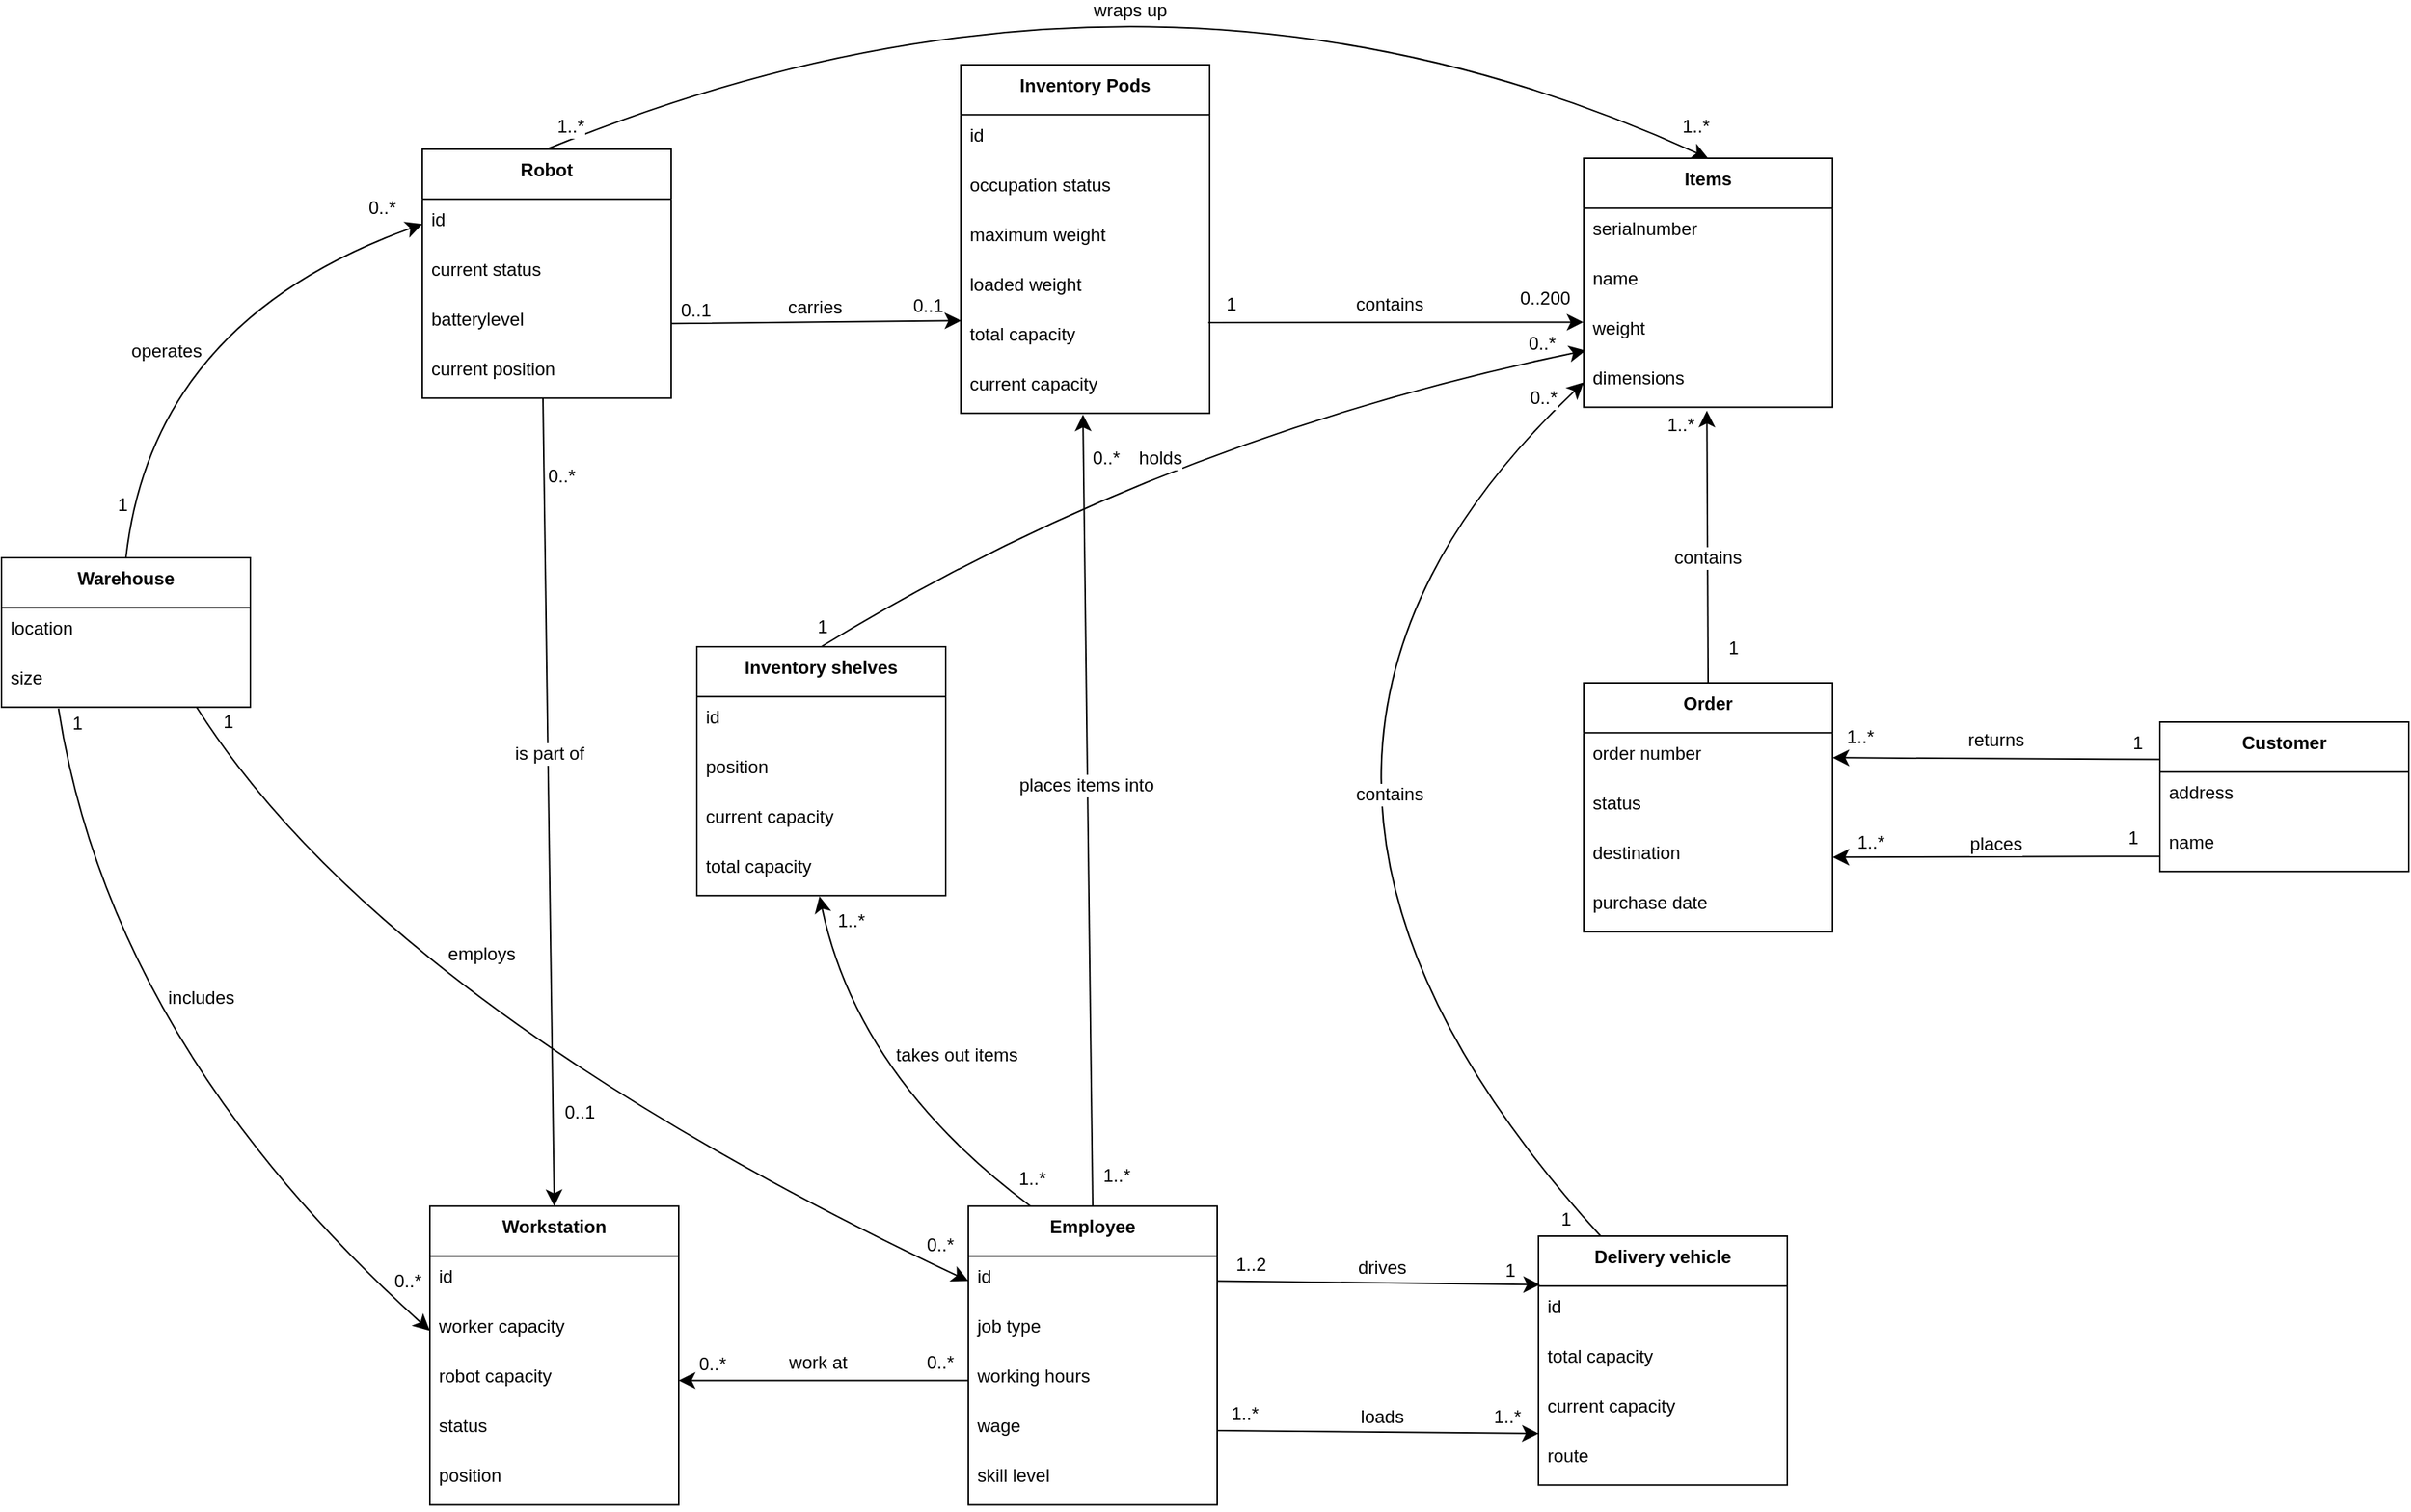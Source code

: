 <mxfile version="28.2.5">
  <diagram name="Seite-1" id="P8VEs7T8X2QH9EHv_5It">
    <mxGraphModel dx="1099" dy="1344" grid="0" gridSize="10" guides="1" tooltips="1" connect="1" arrows="1" fold="1" page="0" pageScale="1" pageWidth="827" pageHeight="1169" math="0" shadow="0">
      <root>
        <mxCell id="0" />
        <mxCell id="1" parent="0" />
        <mxCell id="K8t6N34H5HWFd2KeaB8N-98" style="edgeStyle=none;curved=1;rounded=0;orthogonalLoop=1;jettySize=auto;html=1;exitX=0.5;exitY=0;exitDx=0;exitDy=0;entryX=0.5;entryY=0;entryDx=0;entryDy=0;fontSize=12;startSize=8;endSize=8;" edge="1" parent="1" source="OnFFNYLmA5ZAluXCOX35-74" target="OnFFNYLmA5ZAluXCOX35-134">
          <mxGeometry relative="1" as="geometry">
            <Array as="points">
              <mxPoint x="1857" y="-193" />
            </Array>
          </mxGeometry>
        </mxCell>
        <mxCell id="K8t6N34H5HWFd2KeaB8N-99" value="wraps up" style="edgeLabel;html=1;align=center;verticalAlign=middle;resizable=0;points=[];fontSize=12;" vertex="1" connectable="0" parent="K8t6N34H5HWFd2KeaB8N-98">
          <mxGeometry x="-0.075" y="-77" relative="1" as="geometry">
            <mxPoint x="-2" y="-16" as="offset" />
          </mxGeometry>
        </mxCell>
        <mxCell id="K8t6N34H5HWFd2KeaB8N-100" value="1..*" style="edgeLabel;html=1;align=center;verticalAlign=middle;resizable=0;points=[];fontSize=12;" vertex="1" connectable="0" parent="K8t6N34H5HWFd2KeaB8N-98">
          <mxGeometry x="-0.931" y="-1" relative="1" as="geometry">
            <mxPoint x="-12" y="-5" as="offset" />
          </mxGeometry>
        </mxCell>
        <mxCell id="K8t6N34H5HWFd2KeaB8N-101" value="1..*" style="edgeLabel;html=1;align=center;verticalAlign=middle;resizable=0;points=[];fontSize=12;" vertex="1" connectable="0" parent="K8t6N34H5HWFd2KeaB8N-98">
          <mxGeometry x="0.938" y="-1" relative="1" as="geometry">
            <mxPoint x="15" y="-11" as="offset" />
          </mxGeometry>
        </mxCell>
        <mxCell id="OnFFNYLmA5ZAluXCOX35-74" value="Robot" style="swimlane;fontStyle=1;align=center;verticalAlign=top;childLayout=stackLayout;horizontal=1;startSize=33.143;horizontalStack=0;resizeParent=1;resizeParentMax=0;resizeLast=0;collapsible=0;marginBottom=0;" parent="1" vertex="1">
          <mxGeometry x="1376" y="-29" width="165" height="165.143" as="geometry" />
        </mxCell>
        <mxCell id="OnFFNYLmA5ZAluXCOX35-75" value="id" style="text;strokeColor=none;fillColor=none;align=left;verticalAlign=top;spacingLeft=4;spacingRight=4;overflow=hidden;rotatable=0;points=[[0,0.5],[1,0.5]];portConstraint=eastwest;" parent="OnFFNYLmA5ZAluXCOX35-74" vertex="1">
          <mxGeometry y="33.143" width="165" height="33" as="geometry" />
        </mxCell>
        <mxCell id="OnFFNYLmA5ZAluXCOX35-76" value="current status" style="text;strokeColor=none;fillColor=none;align=left;verticalAlign=top;spacingLeft=4;spacingRight=4;overflow=hidden;rotatable=0;points=[[0,0.5],[1,0.5]];portConstraint=eastwest;" parent="OnFFNYLmA5ZAluXCOX35-74" vertex="1">
          <mxGeometry y="66.143" width="165" height="33" as="geometry" />
        </mxCell>
        <mxCell id="OnFFNYLmA5ZAluXCOX35-77" value="batterylevel" style="text;strokeColor=none;fillColor=none;align=left;verticalAlign=top;spacingLeft=4;spacingRight=4;overflow=hidden;rotatable=0;points=[[0,0.5],[1,0.5]];portConstraint=eastwest;" parent="OnFFNYLmA5ZAluXCOX35-74" vertex="1">
          <mxGeometry y="99.143" width="165" height="33" as="geometry" />
        </mxCell>
        <mxCell id="OnFFNYLmA5ZAluXCOX35-78" value="current position" style="text;strokeColor=none;fillColor=none;align=left;verticalAlign=top;spacingLeft=4;spacingRight=4;overflow=hidden;rotatable=0;points=[[0,0.5],[1,0.5]];portConstraint=eastwest;" parent="OnFFNYLmA5ZAluXCOX35-74" vertex="1">
          <mxGeometry y="132.143" width="165" height="33" as="geometry" />
        </mxCell>
        <mxCell id="OnFFNYLmA5ZAluXCOX35-82" value="Inventory Pods" style="swimlane;fontStyle=1;align=center;verticalAlign=top;childLayout=stackLayout;horizontal=1;startSize=33.143;horizontalStack=0;resizeParent=1;resizeParentMax=0;resizeLast=0;collapsible=0;marginBottom=0;" parent="1" vertex="1">
          <mxGeometry x="1733" y="-85" width="165" height="231.143" as="geometry" />
        </mxCell>
        <mxCell id="OnFFNYLmA5ZAluXCOX35-83" value="id" style="text;strokeColor=none;fillColor=none;align=left;verticalAlign=top;spacingLeft=4;spacingRight=4;overflow=hidden;rotatable=0;points=[[0,0.5],[1,0.5]];portConstraint=eastwest;" parent="OnFFNYLmA5ZAluXCOX35-82" vertex="1">
          <mxGeometry y="33.143" width="165" height="33" as="geometry" />
        </mxCell>
        <mxCell id="OnFFNYLmA5ZAluXCOX35-84" value="occupation status" style="text;strokeColor=none;fillColor=none;align=left;verticalAlign=top;spacingLeft=4;spacingRight=4;overflow=hidden;rotatable=0;points=[[0,0.5],[1,0.5]];portConstraint=eastwest;" parent="OnFFNYLmA5ZAluXCOX35-82" vertex="1">
          <mxGeometry y="66.143" width="165" height="33" as="geometry" />
        </mxCell>
        <mxCell id="K8t6N34H5HWFd2KeaB8N-148" value="maximum weight" style="text;strokeColor=none;fillColor=none;align=left;verticalAlign=top;spacingLeft=4;spacingRight=4;overflow=hidden;rotatable=0;points=[[0,0.5],[1,0.5]];portConstraint=eastwest;" vertex="1" parent="OnFFNYLmA5ZAluXCOX35-82">
          <mxGeometry y="99.143" width="165" height="33" as="geometry" />
        </mxCell>
        <mxCell id="K8t6N34H5HWFd2KeaB8N-151" value="loaded weight" style="text;strokeColor=none;fillColor=none;align=left;verticalAlign=top;spacingLeft=4;spacingRight=4;overflow=hidden;rotatable=0;points=[[0,0.5],[1,0.5]];portConstraint=eastwest;" vertex="1" parent="OnFFNYLmA5ZAluXCOX35-82">
          <mxGeometry y="132.143" width="165" height="33" as="geometry" />
        </mxCell>
        <mxCell id="OnFFNYLmA5ZAluXCOX35-85" value="total capacity" style="text;strokeColor=none;fillColor=none;align=left;verticalAlign=top;spacingLeft=4;spacingRight=4;overflow=hidden;rotatable=0;points=[[0,0.5],[1,0.5]];portConstraint=eastwest;" parent="OnFFNYLmA5ZAluXCOX35-82" vertex="1">
          <mxGeometry y="165.143" width="165" height="33" as="geometry" />
        </mxCell>
        <mxCell id="K8t6N34H5HWFd2KeaB8N-149" value="current capacity" style="text;strokeColor=none;fillColor=none;align=left;verticalAlign=top;spacingLeft=4;spacingRight=4;overflow=hidden;rotatable=0;points=[[0,0.5],[1,0.5]];portConstraint=eastwest;" vertex="1" parent="OnFFNYLmA5ZAluXCOX35-82">
          <mxGeometry y="198.143" width="165" height="33" as="geometry" />
        </mxCell>
        <mxCell id="OnFFNYLmA5ZAluXCOX35-90" value="Workstation" style="swimlane;fontStyle=1;align=center;verticalAlign=top;childLayout=stackLayout;horizontal=1;startSize=33.143;horizontalStack=0;resizeParent=1;resizeParentMax=0;resizeLast=0;collapsible=0;marginBottom=0;" parent="1" vertex="1">
          <mxGeometry x="1381" y="672.09" width="165" height="198.143" as="geometry" />
        </mxCell>
        <mxCell id="OnFFNYLmA5ZAluXCOX35-93" value="id" style="text;strokeColor=none;fillColor=none;align=left;verticalAlign=top;spacingLeft=4;spacingRight=4;overflow=hidden;rotatable=0;points=[[0,0.5],[1,0.5]];portConstraint=eastwest;" parent="OnFFNYLmA5ZAluXCOX35-90" vertex="1">
          <mxGeometry y="33.143" width="165" height="33" as="geometry" />
        </mxCell>
        <mxCell id="OnFFNYLmA5ZAluXCOX35-91" value="worker capacity" style="text;strokeColor=none;fillColor=none;align=left;verticalAlign=top;spacingLeft=4;spacingRight=4;overflow=hidden;rotatable=0;points=[[0,0.5],[1,0.5]];portConstraint=eastwest;" parent="OnFFNYLmA5ZAluXCOX35-90" vertex="1">
          <mxGeometry y="66.143" width="165" height="33" as="geometry" />
        </mxCell>
        <mxCell id="OnFFNYLmA5ZAluXCOX35-92" value="robot capacity" style="text;strokeColor=none;fillColor=none;align=left;verticalAlign=top;spacingLeft=4;spacingRight=4;overflow=hidden;rotatable=0;points=[[0,0.5],[1,0.5]];portConstraint=eastwest;" parent="OnFFNYLmA5ZAluXCOX35-90" vertex="1">
          <mxGeometry y="99.143" width="165" height="33" as="geometry" />
        </mxCell>
        <mxCell id="OnFFNYLmA5ZAluXCOX35-94" value="status" style="text;strokeColor=none;fillColor=none;align=left;verticalAlign=top;spacingLeft=4;spacingRight=4;overflow=hidden;rotatable=0;points=[[0,0.5],[1,0.5]];portConstraint=eastwest;" parent="OnFFNYLmA5ZAluXCOX35-90" vertex="1">
          <mxGeometry y="132.143" width="165" height="33" as="geometry" />
        </mxCell>
        <mxCell id="K8t6N34H5HWFd2KeaB8N-152" value="position" style="text;strokeColor=none;fillColor=none;align=left;verticalAlign=top;spacingLeft=4;spacingRight=4;overflow=hidden;rotatable=0;points=[[0,0.5],[1,0.5]];portConstraint=eastwest;" vertex="1" parent="OnFFNYLmA5ZAluXCOX35-90">
          <mxGeometry y="165.143" width="165" height="33" as="geometry" />
        </mxCell>
        <mxCell id="OnFFNYLmA5ZAluXCOX35-98" value="Employee" style="swimlane;fontStyle=1;align=center;verticalAlign=top;childLayout=stackLayout;horizontal=1;startSize=33.143;horizontalStack=0;resizeParent=1;resizeParentMax=0;resizeLast=0;collapsible=0;marginBottom=0;" parent="1" vertex="1">
          <mxGeometry x="1738" y="672.09" width="165" height="198.143" as="geometry" />
        </mxCell>
        <mxCell id="OnFFNYLmA5ZAluXCOX35-99" value="id" style="text;strokeColor=none;fillColor=none;align=left;verticalAlign=top;spacingLeft=4;spacingRight=4;overflow=hidden;rotatable=0;points=[[0,0.5],[1,0.5]];portConstraint=eastwest;" parent="OnFFNYLmA5ZAluXCOX35-98" vertex="1">
          <mxGeometry y="33.143" width="165" height="33" as="geometry" />
        </mxCell>
        <mxCell id="OnFFNYLmA5ZAluXCOX35-100" value="job type" style="text;strokeColor=none;fillColor=none;align=left;verticalAlign=top;spacingLeft=4;spacingRight=4;overflow=hidden;rotatable=0;points=[[0,0.5],[1,0.5]];portConstraint=eastwest;" parent="OnFFNYLmA5ZAluXCOX35-98" vertex="1">
          <mxGeometry y="66.143" width="165" height="33" as="geometry" />
        </mxCell>
        <mxCell id="OnFFNYLmA5ZAluXCOX35-101" value="working hours" style="text;strokeColor=none;fillColor=none;align=left;verticalAlign=top;spacingLeft=4;spacingRight=4;overflow=hidden;rotatable=0;points=[[0,0.5],[1,0.5]];portConstraint=eastwest;" parent="OnFFNYLmA5ZAluXCOX35-98" vertex="1">
          <mxGeometry y="99.143" width="165" height="33" as="geometry" />
        </mxCell>
        <mxCell id="OnFFNYLmA5ZAluXCOX35-102" value="wage" style="text;strokeColor=none;fillColor=none;align=left;verticalAlign=top;spacingLeft=4;spacingRight=4;overflow=hidden;rotatable=0;points=[[0,0.5],[1,0.5]];portConstraint=eastwest;" parent="OnFFNYLmA5ZAluXCOX35-98" vertex="1">
          <mxGeometry y="132.143" width="165" height="33" as="geometry" />
        </mxCell>
        <mxCell id="K8t6N34H5HWFd2KeaB8N-147" value="skill level" style="text;strokeColor=none;fillColor=none;align=left;verticalAlign=top;spacingLeft=4;spacingRight=4;overflow=hidden;rotatable=0;points=[[0,0.5],[1,0.5]];portConstraint=eastwest;" vertex="1" parent="OnFFNYLmA5ZAluXCOX35-98">
          <mxGeometry y="165.143" width="165" height="33" as="geometry" />
        </mxCell>
        <mxCell id="OnFFNYLmA5ZAluXCOX35-106" style="edgeStyle=none;curved=1;rounded=0;orthogonalLoop=1;jettySize=auto;html=1;exitX=1;exitY=0.5;exitDx=0;exitDy=0;entryX=0.002;entryY=0.138;entryDx=0;entryDy=0;fontSize=12;startSize=8;endSize=8;entryPerimeter=0;" parent="1" source="OnFFNYLmA5ZAluXCOX35-77" target="OnFFNYLmA5ZAluXCOX35-85" edge="1">
          <mxGeometry relative="1" as="geometry" />
        </mxCell>
        <mxCell id="OnFFNYLmA5ZAluXCOX35-107" value="carries" style="edgeLabel;html=1;align=center;verticalAlign=middle;resizable=0;points=[];fontSize=12;" parent="OnFFNYLmA5ZAluXCOX35-106" vertex="1" connectable="0">
          <mxGeometry x="-0.054" y="-4" relative="1" as="geometry">
            <mxPoint x="4" y="-14" as="offset" />
          </mxGeometry>
        </mxCell>
        <mxCell id="OnFFNYLmA5ZAluXCOX35-108" value="0..1" style="edgeLabel;html=1;align=center;verticalAlign=middle;resizable=0;points=[];fontSize=12;" parent="OnFFNYLmA5ZAluXCOX35-106" vertex="1" connectable="0">
          <mxGeometry x="0.78" y="-2" relative="1" as="geometry">
            <mxPoint x="-1" y="-12" as="offset" />
          </mxGeometry>
        </mxCell>
        <mxCell id="OnFFNYLmA5ZAluXCOX35-109" value="0..1" style="edgeLabel;html=1;align=center;verticalAlign=middle;resizable=0;points=[];fontSize=12;" parent="OnFFNYLmA5ZAluXCOX35-106" vertex="1" connectable="0">
          <mxGeometry x="-0.877" y="1" relative="1" as="geometry">
            <mxPoint x="4" y="-8" as="offset" />
          </mxGeometry>
        </mxCell>
        <mxCell id="OnFFNYLmA5ZAluXCOX35-110" style="edgeStyle=none;curved=1;rounded=0;orthogonalLoop=1;jettySize=auto;html=1;exitX=0;exitY=0.5;exitDx=0;exitDy=0;entryX=1;entryY=0.5;entryDx=0;entryDy=0;fontSize=12;startSize=8;endSize=8;" parent="1" source="OnFFNYLmA5ZAluXCOX35-101" target="OnFFNYLmA5ZAluXCOX35-92" edge="1">
          <mxGeometry relative="1" as="geometry" />
        </mxCell>
        <mxCell id="K8t6N34H5HWFd2KeaB8N-87" value="work at" style="edgeLabel;html=1;align=center;verticalAlign=middle;resizable=0;points=[];fontSize=12;" vertex="1" connectable="0" parent="OnFFNYLmA5ZAluXCOX35-110">
          <mxGeometry x="0.039" y="2" relative="1" as="geometry">
            <mxPoint x="-1" y="-14" as="offset" />
          </mxGeometry>
        </mxCell>
        <mxCell id="K8t6N34H5HWFd2KeaB8N-88" value="0..*" style="edgeLabel;html=1;align=center;verticalAlign=middle;resizable=0;points=[];fontSize=12;" vertex="1" connectable="0" parent="OnFFNYLmA5ZAluXCOX35-110">
          <mxGeometry x="-0.789" relative="1" as="geometry">
            <mxPoint x="1" y="-12" as="offset" />
          </mxGeometry>
        </mxCell>
        <mxCell id="K8t6N34H5HWFd2KeaB8N-89" value="0..*" style="edgeLabel;html=1;align=center;verticalAlign=middle;resizable=0;points=[];fontSize=12;" vertex="1" connectable="0" parent="OnFFNYLmA5ZAluXCOX35-110">
          <mxGeometry x="0.795" y="-1" relative="1" as="geometry">
            <mxPoint x="2" y="-10" as="offset" />
          </mxGeometry>
        </mxCell>
        <mxCell id="OnFFNYLmA5ZAluXCOX35-114" style="edgeStyle=none;curved=1;rounded=0;orthogonalLoop=1;jettySize=auto;html=1;entryX=0.5;entryY=0;entryDx=0;entryDy=0;fontSize=12;startSize=8;endSize=8;" parent="1" target="OnFFNYLmA5ZAluXCOX35-90" edge="1">
          <mxGeometry relative="1" as="geometry">
            <mxPoint x="1456" y="136" as="sourcePoint" />
          </mxGeometry>
        </mxCell>
        <mxCell id="OnFFNYLmA5ZAluXCOX35-115" value="is part of" style="edgeLabel;html=1;align=center;verticalAlign=middle;resizable=0;points=[];fontSize=12;" parent="OnFFNYLmA5ZAluXCOX35-114" vertex="1" connectable="0">
          <mxGeometry x="-0.157" y="2" relative="1" as="geometry">
            <mxPoint x="-1" y="10" as="offset" />
          </mxGeometry>
        </mxCell>
        <mxCell id="OnFFNYLmA5ZAluXCOX35-116" value="0..*" style="edgeLabel;html=1;align=center;verticalAlign=middle;resizable=0;points=[];fontSize=12;" parent="OnFFNYLmA5ZAluXCOX35-114" vertex="1" connectable="0">
          <mxGeometry x="-0.779" relative="1" as="geometry">
            <mxPoint x="11" y="-7" as="offset" />
          </mxGeometry>
        </mxCell>
        <mxCell id="OnFFNYLmA5ZAluXCOX35-117" value="0..1" style="edgeLabel;html=1;align=center;verticalAlign=middle;resizable=0;points=[];fontSize=12;" parent="OnFFNYLmA5ZAluXCOX35-114" vertex="1" connectable="0">
          <mxGeometry x="0.768" y="-3" relative="1" as="geometry">
            <mxPoint x="20" as="offset" />
          </mxGeometry>
        </mxCell>
        <mxCell id="K8t6N34H5HWFd2KeaB8N-90" style="edgeStyle=none;curved=1;rounded=0;orthogonalLoop=1;jettySize=auto;html=1;exitX=0.25;exitY=0;exitDx=0;exitDy=0;entryX=0;entryY=0.5;entryDx=0;entryDy=0;fontSize=12;startSize=8;endSize=8;" edge="1" parent="1" source="OnFFNYLmA5ZAluXCOX35-118" target="OnFFNYLmA5ZAluXCOX35-138">
          <mxGeometry relative="1" as="geometry">
            <Array as="points">
              <mxPoint x="1875" y="382" />
            </Array>
          </mxGeometry>
        </mxCell>
        <mxCell id="K8t6N34H5HWFd2KeaB8N-91" value="contains" style="edgeLabel;html=1;align=center;verticalAlign=middle;resizable=0;points=[];fontSize=12;" vertex="1" connectable="0" parent="K8t6N34H5HWFd2KeaB8N-90">
          <mxGeometry x="-0.214" y="-94" relative="1" as="geometry">
            <mxPoint as="offset" />
          </mxGeometry>
        </mxCell>
        <mxCell id="K8t6N34H5HWFd2KeaB8N-92" value="1" style="edgeLabel;html=1;align=center;verticalAlign=middle;resizable=0;points=[];fontSize=12;" vertex="1" connectable="0" parent="K8t6N34H5HWFd2KeaB8N-90">
          <mxGeometry x="-0.934" y="3" relative="1" as="geometry">
            <mxPoint x="-4" y="6" as="offset" />
          </mxGeometry>
        </mxCell>
        <mxCell id="K8t6N34H5HWFd2KeaB8N-93" value="0..*" style="edgeLabel;html=1;align=center;verticalAlign=middle;resizable=0;points=[];fontSize=12;" vertex="1" connectable="0" parent="K8t6N34H5HWFd2KeaB8N-90">
          <mxGeometry x="0.922" y="3" relative="1" as="geometry">
            <mxPoint x="-3" y="-9" as="offset" />
          </mxGeometry>
        </mxCell>
        <mxCell id="OnFFNYLmA5ZAluXCOX35-118" value="Delivery vehicle" style="swimlane;fontStyle=1;align=center;verticalAlign=top;childLayout=stackLayout;horizontal=1;startSize=33.143;horizontalStack=0;resizeParent=1;resizeParentMax=0;resizeLast=0;collapsible=0;marginBottom=0;" parent="1" vertex="1">
          <mxGeometry x="2116" y="692.0" width="165" height="165.143" as="geometry" />
        </mxCell>
        <mxCell id="OnFFNYLmA5ZAluXCOX35-119" value="id" style="text;strokeColor=none;fillColor=none;align=left;verticalAlign=top;spacingLeft=4;spacingRight=4;overflow=hidden;rotatable=0;points=[[0,0.5],[1,0.5]];portConstraint=eastwest;" parent="OnFFNYLmA5ZAluXCOX35-118" vertex="1">
          <mxGeometry y="33.143" width="165" height="33" as="geometry" />
        </mxCell>
        <mxCell id="OnFFNYLmA5ZAluXCOX35-120" value="total capacity" style="text;strokeColor=none;fillColor=none;align=left;verticalAlign=top;spacingLeft=4;spacingRight=4;overflow=hidden;rotatable=0;points=[[0,0.5],[1,0.5]];portConstraint=eastwest;" parent="OnFFNYLmA5ZAluXCOX35-118" vertex="1">
          <mxGeometry y="66.143" width="165" height="33" as="geometry" />
        </mxCell>
        <mxCell id="OnFFNYLmA5ZAluXCOX35-121" value="current capacity" style="text;strokeColor=none;fillColor=none;align=left;verticalAlign=top;spacingLeft=4;spacingRight=4;overflow=hidden;rotatable=0;points=[[0,0.5],[1,0.5]];portConstraint=eastwest;" parent="OnFFNYLmA5ZAluXCOX35-118" vertex="1">
          <mxGeometry y="99.143" width="165" height="33" as="geometry" />
        </mxCell>
        <mxCell id="K8t6N34H5HWFd2KeaB8N-153" value="route" style="text;strokeColor=none;fillColor=none;align=left;verticalAlign=top;spacingLeft=4;spacingRight=4;overflow=hidden;rotatable=0;points=[[0,0.5],[1,0.5]];portConstraint=eastwest;" vertex="1" parent="OnFFNYLmA5ZAluXCOX35-118">
          <mxGeometry y="132.143" width="165" height="33" as="geometry" />
        </mxCell>
        <mxCell id="OnFFNYLmA5ZAluXCOX35-126" style="edgeStyle=none;curved=1;rounded=0;orthogonalLoop=1;jettySize=auto;html=1;entryX=0.001;entryY=0.965;entryDx=0;entryDy=0;fontSize=12;startSize=8;endSize=8;entryPerimeter=0;" parent="1" target="OnFFNYLmA5ZAluXCOX35-121" edge="1">
          <mxGeometry relative="1" as="geometry">
            <mxPoint x="1903" y="821" as="sourcePoint" />
            <mxPoint x="2113" y="820.733" as="targetPoint" />
          </mxGeometry>
        </mxCell>
        <mxCell id="OnFFNYLmA5ZAluXCOX35-127" value="loads" style="edgeLabel;html=1;align=center;verticalAlign=middle;resizable=0;points=[];fontSize=12;" parent="OnFFNYLmA5ZAluXCOX35-126" vertex="1" connectable="0">
          <mxGeometry x="-0.057" y="-3" relative="1" as="geometry">
            <mxPoint x="8" y="-13" as="offset" />
          </mxGeometry>
        </mxCell>
        <mxCell id="OnFFNYLmA5ZAluXCOX35-128" value="1..*" style="edgeLabel;html=1;align=center;verticalAlign=middle;resizable=0;points=[];fontSize=12;" parent="OnFFNYLmA5ZAluXCOX35-126" vertex="1" connectable="0">
          <mxGeometry x="0.717" y="-3" relative="1" as="geometry">
            <mxPoint x="9" y="-14" as="offset" />
          </mxGeometry>
        </mxCell>
        <mxCell id="OnFFNYLmA5ZAluXCOX35-129" value="1..*" style="edgeLabel;html=1;align=center;verticalAlign=middle;resizable=0;points=[];fontSize=12;" parent="OnFFNYLmA5ZAluXCOX35-126" vertex="1" connectable="0">
          <mxGeometry x="-0.809" y="-1" relative="1" as="geometry">
            <mxPoint x="-3" y="-12" as="offset" />
          </mxGeometry>
        </mxCell>
        <mxCell id="OnFFNYLmA5ZAluXCOX35-130" style="edgeStyle=none;curved=1;rounded=0;orthogonalLoop=1;jettySize=auto;html=1;exitX=1;exitY=0.5;exitDx=0;exitDy=0;entryX=0.006;entryY=0.195;entryDx=0;entryDy=0;fontSize=12;startSize=8;endSize=8;entryPerimeter=0;" parent="1" source="OnFFNYLmA5ZAluXCOX35-99" target="OnFFNYLmA5ZAluXCOX35-118" edge="1">
          <mxGeometry relative="1" as="geometry" />
        </mxCell>
        <mxCell id="OnFFNYLmA5ZAluXCOX35-131" value="drives" style="edgeLabel;html=1;align=center;verticalAlign=middle;resizable=0;points=[];fontSize=12;" parent="OnFFNYLmA5ZAluXCOX35-130" vertex="1" connectable="0">
          <mxGeometry x="-0.073" y="-1" relative="1" as="geometry">
            <mxPoint x="10" y="-11" as="offset" />
          </mxGeometry>
        </mxCell>
        <mxCell id="OnFFNYLmA5ZAluXCOX35-132" value="1" style="edgeLabel;html=1;align=center;verticalAlign=middle;resizable=0;points=[];fontSize=12;" parent="OnFFNYLmA5ZAluXCOX35-130" vertex="1" connectable="0">
          <mxGeometry x="0.696" relative="1" as="geometry">
            <mxPoint x="12" y="-9" as="offset" />
          </mxGeometry>
        </mxCell>
        <mxCell id="OnFFNYLmA5ZAluXCOX35-133" value="1..2" style="edgeLabel;html=1;align=center;verticalAlign=middle;resizable=0;points=[];fontSize=12;" parent="OnFFNYLmA5ZAluXCOX35-130" vertex="1" connectable="0">
          <mxGeometry x="-0.863" y="-1" relative="1" as="geometry">
            <mxPoint x="7" y="-12" as="offset" />
          </mxGeometry>
        </mxCell>
        <mxCell id="OnFFNYLmA5ZAluXCOX35-134" value="Items" style="swimlane;fontStyle=1;align=center;verticalAlign=top;childLayout=stackLayout;horizontal=1;startSize=33.143;horizontalStack=0;resizeParent=1;resizeParentMax=0;resizeLast=0;collapsible=0;marginBottom=0;" parent="1" vertex="1">
          <mxGeometry x="2146" y="-23" width="165" height="165.143" as="geometry" />
        </mxCell>
        <mxCell id="OnFFNYLmA5ZAluXCOX35-135" value="serialnumber" style="text;strokeColor=none;fillColor=none;align=left;verticalAlign=top;spacingLeft=4;spacingRight=4;overflow=hidden;rotatable=0;points=[[0,0.5],[1,0.5]];portConstraint=eastwest;" parent="OnFFNYLmA5ZAluXCOX35-134" vertex="1">
          <mxGeometry y="33.143" width="165" height="33" as="geometry" />
        </mxCell>
        <mxCell id="OnFFNYLmA5ZAluXCOX35-136" value="name" style="text;strokeColor=none;fillColor=none;align=left;verticalAlign=top;spacingLeft=4;spacingRight=4;overflow=hidden;rotatable=0;points=[[0,0.5],[1,0.5]];portConstraint=eastwest;" parent="OnFFNYLmA5ZAluXCOX35-134" vertex="1">
          <mxGeometry y="66.143" width="165" height="33" as="geometry" />
        </mxCell>
        <mxCell id="OnFFNYLmA5ZAluXCOX35-137" value="weight" style="text;strokeColor=none;fillColor=none;align=left;verticalAlign=top;spacingLeft=4;spacingRight=4;overflow=hidden;rotatable=0;points=[[0,0.5],[1,0.5]];portConstraint=eastwest;" parent="OnFFNYLmA5ZAluXCOX35-134" vertex="1">
          <mxGeometry y="99.143" width="165" height="33" as="geometry" />
        </mxCell>
        <mxCell id="OnFFNYLmA5ZAluXCOX35-138" value="dimensions" style="text;strokeColor=none;fillColor=none;align=left;verticalAlign=top;spacingLeft=4;spacingRight=4;overflow=hidden;rotatable=0;points=[[0,0.5],[1,0.5]];portConstraint=eastwest;" parent="OnFFNYLmA5ZAluXCOX35-134" vertex="1">
          <mxGeometry y="132.143" width="165" height="33" as="geometry" />
        </mxCell>
        <mxCell id="OnFFNYLmA5ZAluXCOX35-142" style="edgeStyle=none;curved=1;rounded=0;orthogonalLoop=1;jettySize=auto;html=1;exitX=0.5;exitY=0;exitDx=0;exitDy=0;fontSize=12;startSize=8;endSize=8;" parent="1" source="OnFFNYLmA5ZAluXCOX35-98" edge="1">
          <mxGeometry relative="1" as="geometry">
            <mxPoint x="1814" y="147" as="targetPoint" />
          </mxGeometry>
        </mxCell>
        <mxCell id="K8t6N34H5HWFd2KeaB8N-84" value="places items into" style="edgeLabel;html=1;align=center;verticalAlign=middle;resizable=0;points=[];fontSize=12;" vertex="1" connectable="0" parent="OnFFNYLmA5ZAluXCOX35-142">
          <mxGeometry x="0.065" y="1" relative="1" as="geometry">
            <mxPoint as="offset" />
          </mxGeometry>
        </mxCell>
        <mxCell id="K8t6N34H5HWFd2KeaB8N-85" value="1..*" style="edgeLabel;html=1;align=center;verticalAlign=middle;resizable=0;points=[];fontSize=12;" vertex="1" connectable="0" parent="OnFFNYLmA5ZAluXCOX35-142">
          <mxGeometry x="-0.912" y="1" relative="1" as="geometry">
            <mxPoint x="17" y="3" as="offset" />
          </mxGeometry>
        </mxCell>
        <mxCell id="K8t6N34H5HWFd2KeaB8N-86" value="0..*" style="edgeLabel;html=1;align=center;verticalAlign=middle;resizable=0;points=[];fontSize=12;" vertex="1" connectable="0" parent="OnFFNYLmA5ZAluXCOX35-142">
          <mxGeometry x="0.901" relative="1" as="geometry">
            <mxPoint x="14" y="3" as="offset" />
          </mxGeometry>
        </mxCell>
        <mxCell id="OnFFNYLmA5ZAluXCOX35-143" style="edgeStyle=none;curved=1;rounded=0;orthogonalLoop=1;jettySize=auto;html=1;exitX=0.995;exitY=0.177;exitDx=0;exitDy=0;entryX=-0.001;entryY=0.29;entryDx=0;entryDy=0;entryPerimeter=0;fontSize=12;startSize=8;endSize=8;exitPerimeter=0;" parent="1" source="OnFFNYLmA5ZAluXCOX35-85" target="OnFFNYLmA5ZAluXCOX35-137" edge="1">
          <mxGeometry relative="1" as="geometry" />
        </mxCell>
        <mxCell id="OnFFNYLmA5ZAluXCOX35-144" value="contains" style="edgeLabel;html=1;align=center;verticalAlign=middle;resizable=0;points=[];fontSize=12;" parent="OnFFNYLmA5ZAluXCOX35-143" vertex="1" connectable="0">
          <mxGeometry x="-0.028" y="-1" relative="1" as="geometry">
            <mxPoint x="-1" y="-13" as="offset" />
          </mxGeometry>
        </mxCell>
        <mxCell id="OnFFNYLmA5ZAluXCOX35-145" value="1" style="edgeLabel;html=1;align=center;verticalAlign=middle;resizable=0;points=[];fontSize=12;" parent="OnFFNYLmA5ZAluXCOX35-143" vertex="1" connectable="0">
          <mxGeometry x="-0.9" y="2" relative="1" as="geometry">
            <mxPoint x="2" y="-10" as="offset" />
          </mxGeometry>
        </mxCell>
        <mxCell id="OnFFNYLmA5ZAluXCOX35-146" value="0..200" style="edgeLabel;html=1;align=center;verticalAlign=middle;resizable=0;points=[];fontSize=12;" parent="OnFFNYLmA5ZAluXCOX35-143" vertex="1" connectable="0">
          <mxGeometry x="0.783" y="-3" relative="1" as="geometry">
            <mxPoint x="1" y="-19" as="offset" />
          </mxGeometry>
        </mxCell>
        <mxCell id="K8t6N34H5HWFd2KeaB8N-94" style="edgeStyle=none;curved=1;rounded=0;orthogonalLoop=1;jettySize=auto;html=1;exitX=0;exitY=0.25;exitDx=0;exitDy=0;entryX=1;entryY=0.5;entryDx=0;entryDy=0;fontSize=12;startSize=8;endSize=8;" edge="1" parent="1" source="K8t6N34H5HWFd2KeaB8N-58" target="K8t6N34H5HWFd2KeaB8N-67">
          <mxGeometry relative="1" as="geometry">
            <mxPoint x="2539.24" y="357.996" as="sourcePoint" />
            <mxPoint x="2322.0" y="367.719" as="targetPoint" />
            <Array as="points" />
          </mxGeometry>
        </mxCell>
        <mxCell id="K8t6N34H5HWFd2KeaB8N-95" value="returns" style="edgeLabel;html=1;align=center;verticalAlign=middle;resizable=0;points=[];fontSize=12;" vertex="1" connectable="0" parent="K8t6N34H5HWFd2KeaB8N-94">
          <mxGeometry x="-0.009" y="28" relative="1" as="geometry">
            <mxPoint x="-2" y="-40" as="offset" />
          </mxGeometry>
        </mxCell>
        <mxCell id="K8t6N34H5HWFd2KeaB8N-96" value="1" style="edgeLabel;html=1;align=center;verticalAlign=middle;resizable=0;points=[];fontSize=12;" vertex="1" connectable="0" parent="K8t6N34H5HWFd2KeaB8N-94">
          <mxGeometry x="-0.882" y="4" relative="1" as="geometry">
            <mxPoint x="-2" y="-15" as="offset" />
          </mxGeometry>
        </mxCell>
        <mxCell id="K8t6N34H5HWFd2KeaB8N-97" value="1..*" style="edgeLabel;html=1;align=center;verticalAlign=middle;resizable=0;points=[];fontSize=12;" vertex="1" connectable="0" parent="K8t6N34H5HWFd2KeaB8N-94">
          <mxGeometry x="0.915" y="2" relative="1" as="geometry">
            <mxPoint x="9" y="-16" as="offset" />
          </mxGeometry>
        </mxCell>
        <mxCell id="K8t6N34H5HWFd2KeaB8N-58" value="Customer" style="swimlane;fontStyle=1;align=center;verticalAlign=top;childLayout=stackLayout;horizontal=1;startSize=33.143;horizontalStack=0;resizeParent=1;resizeParentMax=0;resizeLast=0;collapsible=0;marginBottom=0;" vertex="1" parent="1">
          <mxGeometry x="2528" y="351" width="165" height="99.143" as="geometry" />
        </mxCell>
        <mxCell id="K8t6N34H5HWFd2KeaB8N-59" value="address" style="text;strokeColor=none;fillColor=none;align=left;verticalAlign=top;spacingLeft=4;spacingRight=4;overflow=hidden;rotatable=0;points=[[0,0.5],[1,0.5]];portConstraint=eastwest;" vertex="1" parent="K8t6N34H5HWFd2KeaB8N-58">
          <mxGeometry y="33.143" width="165" height="33" as="geometry" />
        </mxCell>
        <mxCell id="K8t6N34H5HWFd2KeaB8N-60" value="name" style="text;strokeColor=none;fillColor=none;align=left;verticalAlign=top;spacingLeft=4;spacingRight=4;overflow=hidden;rotatable=0;points=[[0,0.5],[1,0.5]];portConstraint=eastwest;" vertex="1" parent="K8t6N34H5HWFd2KeaB8N-58">
          <mxGeometry y="66.143" width="165" height="33" as="geometry" />
        </mxCell>
        <mxCell id="K8t6N34H5HWFd2KeaB8N-66" value="Order" style="swimlane;fontStyle=1;align=center;verticalAlign=top;childLayout=stackLayout;horizontal=1;startSize=33.143;horizontalStack=0;resizeParent=1;resizeParentMax=0;resizeLast=0;collapsible=0;marginBottom=0;" vertex="1" parent="1">
          <mxGeometry x="2146" y="325" width="165" height="165.143" as="geometry" />
        </mxCell>
        <mxCell id="K8t6N34H5HWFd2KeaB8N-67" value="order number" style="text;strokeColor=none;fillColor=none;align=left;verticalAlign=top;spacingLeft=4;spacingRight=4;overflow=hidden;rotatable=0;points=[[0,0.5],[1,0.5]];portConstraint=eastwest;" vertex="1" parent="K8t6N34H5HWFd2KeaB8N-66">
          <mxGeometry y="33.143" width="165" height="33" as="geometry" />
        </mxCell>
        <mxCell id="K8t6N34H5HWFd2KeaB8N-68" value="status" style="text;strokeColor=none;fillColor=none;align=left;verticalAlign=top;spacingLeft=4;spacingRight=4;overflow=hidden;rotatable=0;points=[[0,0.5],[1,0.5]];portConstraint=eastwest;" vertex="1" parent="K8t6N34H5HWFd2KeaB8N-66">
          <mxGeometry y="66.143" width="165" height="33" as="geometry" />
        </mxCell>
        <mxCell id="K8t6N34H5HWFd2KeaB8N-69" value="destination" style="text;strokeColor=none;fillColor=none;align=left;verticalAlign=top;spacingLeft=4;spacingRight=4;overflow=hidden;rotatable=0;points=[[0,0.5],[1,0.5]];portConstraint=eastwest;" vertex="1" parent="K8t6N34H5HWFd2KeaB8N-66">
          <mxGeometry y="99.143" width="165" height="33" as="geometry" />
        </mxCell>
        <mxCell id="K8t6N34H5HWFd2KeaB8N-70" value="purchase date" style="text;strokeColor=none;fillColor=none;align=left;verticalAlign=top;spacingLeft=4;spacingRight=4;overflow=hidden;rotatable=0;points=[[0,0.5],[1,0.5]];portConstraint=eastwest;" vertex="1" parent="K8t6N34H5HWFd2KeaB8N-66">
          <mxGeometry y="132.143" width="165" height="33" as="geometry" />
        </mxCell>
        <mxCell id="K8t6N34H5HWFd2KeaB8N-76" style="edgeStyle=none;curved=1;rounded=0;orthogonalLoop=1;jettySize=auto;html=1;exitX=0.5;exitY=0;exitDx=0;exitDy=0;entryX=0.495;entryY=1.069;entryDx=0;entryDy=0;entryPerimeter=0;fontSize=12;startSize=8;endSize=8;" edge="1" parent="1" source="K8t6N34H5HWFd2KeaB8N-66" target="OnFFNYLmA5ZAluXCOX35-138">
          <mxGeometry relative="1" as="geometry">
            <mxPoint x="2227.015" y="185.255" as="targetPoint" />
          </mxGeometry>
        </mxCell>
        <mxCell id="K8t6N34H5HWFd2KeaB8N-77" value="contains" style="edgeLabel;html=1;align=center;verticalAlign=middle;resizable=0;points=[];fontSize=12;" vertex="1" connectable="0" parent="K8t6N34H5HWFd2KeaB8N-76">
          <mxGeometry x="-0.078" y="5" relative="1" as="geometry">
            <mxPoint x="5" as="offset" />
          </mxGeometry>
        </mxCell>
        <mxCell id="K8t6N34H5HWFd2KeaB8N-78" value="1" style="edgeLabel;html=1;align=center;verticalAlign=middle;resizable=0;points=[];fontSize=12;" vertex="1" connectable="0" parent="K8t6N34H5HWFd2KeaB8N-76">
          <mxGeometry x="-0.811" y="2" relative="1" as="geometry">
            <mxPoint x="18" y="-6" as="offset" />
          </mxGeometry>
        </mxCell>
        <mxCell id="K8t6N34H5HWFd2KeaB8N-79" value="1..*" style="edgeLabel;html=1;align=center;verticalAlign=middle;resizable=0;points=[];fontSize=12;" vertex="1" connectable="0" parent="K8t6N34H5HWFd2KeaB8N-76">
          <mxGeometry x="0.786" relative="1" as="geometry">
            <mxPoint x="-18" y="-10" as="offset" />
          </mxGeometry>
        </mxCell>
        <mxCell id="K8t6N34H5HWFd2KeaB8N-80" style="edgeStyle=none;curved=1;rounded=0;orthogonalLoop=1;jettySize=auto;html=1;entryX=1;entryY=0.5;entryDx=0;entryDy=0;fontSize=12;startSize=8;endSize=8;exitX=-0.003;exitY=0.695;exitDx=0;exitDy=0;exitPerimeter=0;" edge="1" parent="1" source="K8t6N34H5HWFd2KeaB8N-60" target="K8t6N34H5HWFd2KeaB8N-69">
          <mxGeometry relative="1" as="geometry">
            <mxPoint x="2531" y="441" as="sourcePoint" />
          </mxGeometry>
        </mxCell>
        <mxCell id="K8t6N34H5HWFd2KeaB8N-81" value="places" style="edgeLabel;html=1;align=center;verticalAlign=middle;resizable=0;points=[];fontSize=12;" vertex="1" connectable="0" parent="K8t6N34H5HWFd2KeaB8N-80">
          <mxGeometry x="0.097" y="-3" relative="1" as="geometry">
            <mxPoint x="10" y="-6" as="offset" />
          </mxGeometry>
        </mxCell>
        <mxCell id="K8t6N34H5HWFd2KeaB8N-82" value="1" style="edgeLabel;html=1;align=center;verticalAlign=middle;resizable=0;points=[];fontSize=12;" vertex="1" connectable="0" parent="K8t6N34H5HWFd2KeaB8N-80">
          <mxGeometry x="-0.786" y="-3" relative="1" as="geometry">
            <mxPoint x="5" y="-9" as="offset" />
          </mxGeometry>
        </mxCell>
        <mxCell id="K8t6N34H5HWFd2KeaB8N-83" value="1..*" style="edgeLabel;html=1;align=center;verticalAlign=middle;resizable=0;points=[];fontSize=12;" vertex="1" connectable="0" parent="K8t6N34H5HWFd2KeaB8N-80">
          <mxGeometry x="0.756" y="-3" relative="1" as="geometry">
            <mxPoint x="-2" y="-7" as="offset" />
          </mxGeometry>
        </mxCell>
        <mxCell id="K8t6N34H5HWFd2KeaB8N-110" value="Inventory shelves" style="swimlane;fontStyle=1;align=center;verticalAlign=top;childLayout=stackLayout;horizontal=1;startSize=33.143;horizontalStack=0;resizeParent=1;resizeParentMax=0;resizeLast=0;collapsible=0;marginBottom=0;" vertex="1" parent="1">
          <mxGeometry x="1558" y="301" width="165" height="165.143" as="geometry" />
        </mxCell>
        <mxCell id="K8t6N34H5HWFd2KeaB8N-111" value="id" style="text;strokeColor=none;fillColor=none;align=left;verticalAlign=top;spacingLeft=4;spacingRight=4;overflow=hidden;rotatable=0;points=[[0,0.5],[1,0.5]];portConstraint=eastwest;" vertex="1" parent="K8t6N34H5HWFd2KeaB8N-110">
          <mxGeometry y="33.143" width="165" height="33" as="geometry" />
        </mxCell>
        <mxCell id="K8t6N34H5HWFd2KeaB8N-112" value="position" style="text;strokeColor=none;fillColor=none;align=left;verticalAlign=top;spacingLeft=4;spacingRight=4;overflow=hidden;rotatable=0;points=[[0,0.5],[1,0.5]];portConstraint=eastwest;" vertex="1" parent="K8t6N34H5HWFd2KeaB8N-110">
          <mxGeometry y="66.143" width="165" height="33" as="geometry" />
        </mxCell>
        <mxCell id="K8t6N34H5HWFd2KeaB8N-113" value="current capacity" style="text;strokeColor=none;fillColor=none;align=left;verticalAlign=top;spacingLeft=4;spacingRight=4;overflow=hidden;rotatable=0;points=[[0,0.5],[1,0.5]];portConstraint=eastwest;" vertex="1" parent="K8t6N34H5HWFd2KeaB8N-110">
          <mxGeometry y="99.143" width="165" height="33" as="geometry" />
        </mxCell>
        <mxCell id="K8t6N34H5HWFd2KeaB8N-114" value="total capacity" style="text;strokeColor=none;fillColor=none;align=left;verticalAlign=top;spacingLeft=4;spacingRight=4;overflow=hidden;rotatable=0;points=[[0,0.5],[1,0.5]];portConstraint=eastwest;" vertex="1" parent="K8t6N34H5HWFd2KeaB8N-110">
          <mxGeometry y="132.143" width="165" height="33" as="geometry" />
        </mxCell>
        <mxCell id="K8t6N34H5HWFd2KeaB8N-135" style="edgeStyle=none;curved=1;rounded=0;orthogonalLoop=1;jettySize=auto;html=1;exitX=0.5;exitY=0;exitDx=0;exitDy=0;entryX=0;entryY=0.5;entryDx=0;entryDy=0;fontSize=12;startSize=8;endSize=8;" edge="1" parent="1" source="K8t6N34H5HWFd2KeaB8N-119" target="OnFFNYLmA5ZAluXCOX35-75">
          <mxGeometry relative="1" as="geometry">
            <Array as="points">
              <mxPoint x="1197" y="85" />
            </Array>
          </mxGeometry>
        </mxCell>
        <mxCell id="K8t6N34H5HWFd2KeaB8N-136" value="operates" style="edgeLabel;html=1;align=center;verticalAlign=middle;resizable=0;points=[];fontSize=12;" vertex="1" connectable="0" parent="K8t6N34H5HWFd2KeaB8N-135">
          <mxGeometry x="-0.011" y="-37" relative="1" as="geometry">
            <mxPoint x="-17" y="-10" as="offset" />
          </mxGeometry>
        </mxCell>
        <mxCell id="K8t6N34H5HWFd2KeaB8N-137" value="1" style="edgeLabel;html=1;align=center;verticalAlign=middle;resizable=0;points=[];fontSize=12;" vertex="1" connectable="0" parent="K8t6N34H5HWFd2KeaB8N-135">
          <mxGeometry x="-0.848" y="-2" relative="1" as="geometry">
            <mxPoint x="-8" y="-9" as="offset" />
          </mxGeometry>
        </mxCell>
        <mxCell id="K8t6N34H5HWFd2KeaB8N-138" value="0..*" style="edgeLabel;html=1;align=center;verticalAlign=middle;resizable=0;points=[];fontSize=12;" vertex="1" connectable="0" parent="K8t6N34H5HWFd2KeaB8N-135">
          <mxGeometry x="0.865" relative="1" as="geometry">
            <mxPoint x="-5" y="-19" as="offset" />
          </mxGeometry>
        </mxCell>
        <mxCell id="K8t6N34H5HWFd2KeaB8N-119" value="Warehouse" style="swimlane;fontStyle=1;align=center;verticalAlign=top;childLayout=stackLayout;horizontal=1;startSize=33.143;horizontalStack=0;resizeParent=1;resizeParentMax=0;resizeLast=0;collapsible=0;marginBottom=0;" vertex="1" parent="1">
          <mxGeometry x="1097" y="242" width="165" height="99.143" as="geometry" />
        </mxCell>
        <mxCell id="K8t6N34H5HWFd2KeaB8N-133" value="location" style="text;strokeColor=none;fillColor=none;align=left;verticalAlign=top;spacingLeft=4;spacingRight=4;overflow=hidden;rotatable=0;points=[[0,0.5],[1,0.5]];portConstraint=eastwest;" vertex="1" parent="K8t6N34H5HWFd2KeaB8N-119">
          <mxGeometry y="33.143" width="165" height="33" as="geometry" />
        </mxCell>
        <mxCell id="K8t6N34H5HWFd2KeaB8N-150" value="size" style="text;strokeColor=none;fillColor=none;align=left;verticalAlign=top;spacingLeft=4;spacingRight=4;overflow=hidden;rotatable=0;points=[[0,0.5],[1,0.5]];portConstraint=eastwest;" vertex="1" parent="K8t6N34H5HWFd2KeaB8N-119">
          <mxGeometry y="66.143" width="165" height="33" as="geometry" />
        </mxCell>
        <mxCell id="K8t6N34H5HWFd2KeaB8N-124" style="edgeStyle=none;curved=1;rounded=0;orthogonalLoop=1;jettySize=auto;html=1;exitX=0.25;exitY=0;exitDx=0;exitDy=0;entryX=0.493;entryY=1.012;entryDx=0;entryDy=0;entryPerimeter=0;fontSize=12;startSize=8;endSize=8;" edge="1" parent="1" source="OnFFNYLmA5ZAluXCOX35-98" target="K8t6N34H5HWFd2KeaB8N-114">
          <mxGeometry relative="1" as="geometry">
            <Array as="points">
              <mxPoint x="1665" y="587" />
            </Array>
          </mxGeometry>
        </mxCell>
        <mxCell id="K8t6N34H5HWFd2KeaB8N-125" value="takes out items" style="edgeLabel;html=1;align=center;verticalAlign=middle;resizable=0;points=[];fontSize=12;" vertex="1" connectable="0" parent="K8t6N34H5HWFd2KeaB8N-124">
          <mxGeometry x="-0.028" y="-18" relative="1" as="geometry">
            <mxPoint x="43" y="-9" as="offset" />
          </mxGeometry>
        </mxCell>
        <mxCell id="K8t6N34H5HWFd2KeaB8N-126" value="1..*" style="edgeLabel;html=1;align=center;verticalAlign=middle;resizable=0;points=[];fontSize=12;" vertex="1" connectable="0" parent="K8t6N34H5HWFd2KeaB8N-124">
          <mxGeometry x="-0.845" relative="1" as="geometry">
            <mxPoint x="17" y="-6" as="offset" />
          </mxGeometry>
        </mxCell>
        <mxCell id="K8t6N34H5HWFd2KeaB8N-128" value="1..*" style="edgeLabel;html=1;align=center;verticalAlign=middle;resizable=0;points=[];fontSize=12;" vertex="1" connectable="0" parent="K8t6N34H5HWFd2KeaB8N-124">
          <mxGeometry x="0.85" relative="1" as="geometry">
            <mxPoint x="16" y="-3" as="offset" />
          </mxGeometry>
        </mxCell>
        <mxCell id="K8t6N34H5HWFd2KeaB8N-129" style="edgeStyle=none;curved=1;rounded=0;orthogonalLoop=1;jettySize=auto;html=1;exitX=0.5;exitY=0;exitDx=0;exitDy=0;entryX=0.008;entryY=0.859;entryDx=0;entryDy=0;entryPerimeter=0;fontSize=12;startSize=8;endSize=8;" edge="1" parent="1" source="K8t6N34H5HWFd2KeaB8N-110" target="OnFFNYLmA5ZAluXCOX35-137">
          <mxGeometry relative="1" as="geometry">
            <Array as="points">
              <mxPoint x="1866" y="163" />
            </Array>
          </mxGeometry>
        </mxCell>
        <mxCell id="K8t6N34H5HWFd2KeaB8N-130" value="holds" style="edgeLabel;html=1;align=center;verticalAlign=middle;resizable=0;points=[];fontSize=12;" vertex="1" connectable="0" parent="K8t6N34H5HWFd2KeaB8N-129">
          <mxGeometry x="-0.01" y="-25" relative="1" as="geometry">
            <mxPoint x="-15" y="-10" as="offset" />
          </mxGeometry>
        </mxCell>
        <mxCell id="K8t6N34H5HWFd2KeaB8N-131" value="1" style="edgeLabel;html=1;align=center;verticalAlign=middle;resizable=0;points=[];fontSize=12;" vertex="1" connectable="0" parent="K8t6N34H5HWFd2KeaB8N-129">
          <mxGeometry x="-0.937" y="2" relative="1" as="geometry">
            <mxPoint x="-14" y="-2" as="offset" />
          </mxGeometry>
        </mxCell>
        <mxCell id="K8t6N34H5HWFd2KeaB8N-132" value="0..*" style="edgeLabel;html=1;align=center;verticalAlign=middle;resizable=0;points=[];fontSize=12;" vertex="1" connectable="0" parent="K8t6N34H5HWFd2KeaB8N-129">
          <mxGeometry x="0.902" y="-1" relative="1" as="geometry">
            <mxPoint x="-3" y="-11" as="offset" />
          </mxGeometry>
        </mxCell>
        <mxCell id="K8t6N34H5HWFd2KeaB8N-139" style="edgeStyle=none;curved=1;rounded=0;orthogonalLoop=1;jettySize=auto;html=1;exitX=0.229;exitY=1.026;exitDx=0;exitDy=0;entryX=0;entryY=0.5;entryDx=0;entryDy=0;fontSize=12;startSize=8;endSize=8;exitPerimeter=0;" edge="1" parent="1" source="K8t6N34H5HWFd2KeaB8N-150" target="OnFFNYLmA5ZAluXCOX35-91">
          <mxGeometry relative="1" as="geometry">
            <Array as="points">
              <mxPoint x="1169" y="563" />
            </Array>
          </mxGeometry>
        </mxCell>
        <mxCell id="K8t6N34H5HWFd2KeaB8N-140" value="includes" style="edgeLabel;html=1;align=center;verticalAlign=middle;resizable=0;points=[];fontSize=12;" vertex="1" connectable="0" parent="K8t6N34H5HWFd2KeaB8N-139">
          <mxGeometry x="-0.094" y="33" relative="1" as="geometry">
            <mxPoint x="32" y="-10" as="offset" />
          </mxGeometry>
        </mxCell>
        <mxCell id="K8t6N34H5HWFd2KeaB8N-141" value="1" style="edgeLabel;html=1;align=center;verticalAlign=middle;resizable=0;points=[];fontSize=12;" vertex="1" connectable="0" parent="K8t6N34H5HWFd2KeaB8N-139">
          <mxGeometry x="-0.951" y="2" relative="1" as="geometry">
            <mxPoint x="8" y="-2" as="offset" />
          </mxGeometry>
        </mxCell>
        <mxCell id="K8t6N34H5HWFd2KeaB8N-142" value="0..*" style="edgeLabel;html=1;align=center;verticalAlign=middle;resizable=0;points=[];fontSize=12;" vertex="1" connectable="0" parent="K8t6N34H5HWFd2KeaB8N-139">
          <mxGeometry x="0.872" y="2" relative="1" as="geometry">
            <mxPoint x="7" y="-10" as="offset" />
          </mxGeometry>
        </mxCell>
        <mxCell id="K8t6N34H5HWFd2KeaB8N-143" style="edgeStyle=none;curved=1;rounded=0;orthogonalLoop=1;jettySize=auto;html=1;exitX=0.784;exitY=0.999;exitDx=0;exitDy=0;entryX=0;entryY=0.5;entryDx=0;entryDy=0;fontSize=12;startSize=8;endSize=8;exitPerimeter=0;" edge="1" parent="1" source="K8t6N34H5HWFd2KeaB8N-150" target="OnFFNYLmA5ZAluXCOX35-99">
          <mxGeometry relative="1" as="geometry">
            <Array as="points">
              <mxPoint x="1351" y="538" />
            </Array>
          </mxGeometry>
        </mxCell>
        <mxCell id="K8t6N34H5HWFd2KeaB8N-144" value="employs" style="edgeLabel;html=1;align=center;verticalAlign=middle;resizable=0;points=[];fontSize=12;" vertex="1" connectable="0" parent="K8t6N34H5HWFd2KeaB8N-143">
          <mxGeometry x="-0.14" y="40" relative="1" as="geometry">
            <mxPoint y="-19" as="offset" />
          </mxGeometry>
        </mxCell>
        <mxCell id="K8t6N34H5HWFd2KeaB8N-145" value="1" style="edgeLabel;html=1;align=center;verticalAlign=middle;resizable=0;points=[];fontSize=12;" vertex="1" connectable="0" parent="K8t6N34H5HWFd2KeaB8N-143">
          <mxGeometry x="-0.936" y="-1" relative="1" as="geometry">
            <mxPoint x="10" y="-9" as="offset" />
          </mxGeometry>
        </mxCell>
        <mxCell id="K8t6N34H5HWFd2KeaB8N-146" value="0..*" style="edgeLabel;html=1;align=center;verticalAlign=middle;resizable=0;points=[];fontSize=12;" vertex="1" connectable="0" parent="K8t6N34H5HWFd2KeaB8N-143">
          <mxGeometry x="0.928" y="4" relative="1" as="geometry">
            <mxPoint x="1" y="-10" as="offset" />
          </mxGeometry>
        </mxCell>
      </root>
    </mxGraphModel>
  </diagram>
</mxfile>

